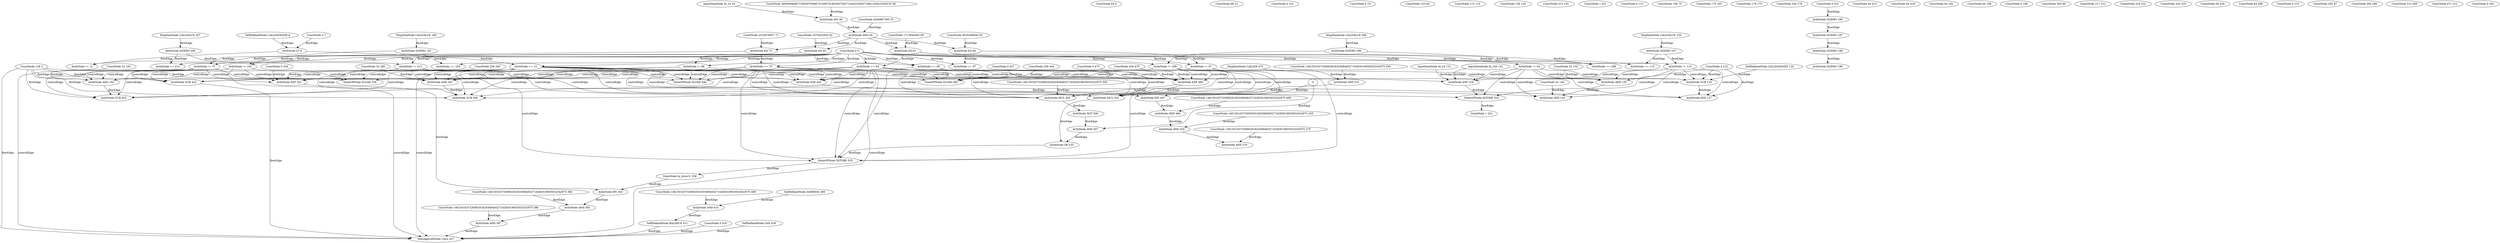strict digraph  {
"ConstNode 128 2" [count=1];
"ConstNode 64 4" [count=2];
"ConstNode 4 7" [count=3];
"ArithNode LT 9" [count=4];
"ConstNode 98 12" [count=5];
"ConstNode 0 0" [count=6];
"ArithNode != 12" [count=7];
"ArithNode == 12" [count=8];
"ConstNode 0 101" [count=9];
"SelfDefinedNode CALLDATASIZE 8";
"ConstNode 0 15" [count=10];
"InputDataNode Id_10 16" [count=11];
"ConstNode 26959946667150639794667015087019630673637144422540572481103610249216 46" [count=12];
"ArithNode DIV 48" [count=13];
"ConstNode 4294967295 53" [count=14];
"ArithNode AND 54" [count=15];
"ConstNode 1713944065 60" [count=16];
"ArithNode EQ 61" [count=17];
"ConstNode 103 64" [count=18];
"ConstNode 0 0" [count=19];
"ArithNode != 64" [count=20];
"ArithNode == 64" [count=21];
"MsgDataNode CALLVALUE 105" [count=22];
"ArithNode ISZERO 107" [count=23];
"ConstNode 115 110" [count=24];
"ConstNode 0 0" [count=25];
"ArithNode != 110" [count=26];
"ArithNode == 110" [count=27];
"ConstNode 156 120" [count=28];
"ConstNode 4 122" [count=29];
"ArithNode SUB 125" [count=30];
"ArithNode ADD 127" [count=31];
"InputDataNode Id_24 131" [count=32];
"ConstNode 32 134" [count=33];
"ArithNode ADD 135" [count=34];
"InputDataNode Id_336 141" [count=35];
"ConstNode 32 144" [count=36];
"ArithNode ADD 145" [count=37];
"ConstNode 315 155" [count=38];
"ArithNode EXP 319" [count=39];
"ConstNode 1 321" [count=40];
"StateNode 1 324" [count=41];
"StateOPNode SSTORE 324" [count=42];
"SelfDefinedNode CALLDATASIZE 124";
"ConstNode 0 113" [count=43];
"ConstNode 2319476957 71" [count=44];
"ArithNode EQ 72" [count=45];
"ConstNode 158 75" [count=46];
"ConstNode 0 0" [count=47];
"ArithNode != 75" [count=48];
"ArithNode == 75" [count=49];
"MsgDataNode CALLVALUE 160" [count=50];
"ArithNode ISZERO 162" [count=51];
"ConstNode 170 165" [count=52];
"ConstNode 0 0" [count=53];
"ArithNode != 165" [count=54];
"ArithNode == 165" [count=55];
"ConstNode 179 175" [count=56];
"ConstNode 328 178" [count=57];
"ConstNode 0 331" [count=58];
"ConstNode 0 334" [count=59];
"StateNode Ia_store-0- 336" [count=60];
"StateOPNode SLOAD 336" [count=61];
"ConstNode 256 340" [count=62];
"ArithNode EXP 341" [count=63];
"ArithNode DIV 343" [count=64];
"ConstNode 1461501637330902918203684832716283019655932542975 364" [count=65];
"ArithNode AND 365" [count=66];
"ConstNode 1461501637330902918203684832716283019655932542975 386" [count=67];
"ArithNode AND 387" [count=68];
"ConstNode 1461501637330902918203684832716283019655932542975 409" [count=69];
"ArithNode AND 410" [count=70];
"SelfDefinedNode BALANCE 411" [count=71];
"ConstNode 64 413" [count=72];
"ConstNode 0 416" [count=73];
"ConstNode 64 418" [count=74];
"ArithNode SUB 422" [count=75];
"MessageCallNode CALL 427" [count=76];
"ConstNode 64 182" [count=77];
"ArithNode ISZERO 186" [count=78];
"ArithNode ISZERO 187" [count=79];
"ArithNode ISZERO 188" [count=80];
"ArithNode ISZERO 189" [count=81];
"ConstNode 32 193" [count=82];
"ArithNode ADD 194" [count=83];
"ConstNode 64 199" [count=84];
"ArithNode SUB 203" [count=85];
"SelfDefinedNode ADDRESS 388";
"SelfDefinedNode GAS 426";
"ConstNode 0 168" [count=86];
"ConstNode 2376452955 82" [count=87];
"ArithNode EQ 83" [count=88];
"ConstNode 205 86" [count=89];
"ConstNode 0 0" [count=90];
"ArithNode != 86" [count=91];
"ArithNode == 86" [count=92];
"MsgDataNode CALLVALUE 207" [count=93];
"ArithNode ISZERO 209" [count=94];
"ConstNode 217 212" [count=95];
"ConstNode 0 0" [count=96];
"ArithNode != 212" [count=97];
"ArithNode == 212" [count=98];
"ConstNode 226 222" [count=99];
"ConstNode 434 225" [count=100];
"ConstNode 0 437" [count=101];
"StateOPNode SLOAD 440" [count=102];
"ConstNode 256 444" [count=103];
"ArithNode EXP 445" [count=104];
"ArithNode DIV 447" [count=105];
"ConstNode 1461501637330902918203684832716283019655932542975 468" [count=106];
"ArithNode AND 469" [count=107];
"ConstNode 64 229" [count=108];
"ConstNode 1461501637330902918203684832716283019655932542975 253" [count=109];
"ArithNode AND 254" [count=110];
"ConstNode 1461501637330902918203684832716283019655932542975 275" [count=111];
"ArithNode AND 276" [count=112];
"ConstNode 32 280" [count=113];
"ArithNode ADD 281" [count=114];
"ConstNode 64 286" [count=115];
"ArithNode SUB 290" [count=116];
0;
"ConstNode 0 215" [count=117];
"ConstNode 4035266650 93" [count=118];
"ArithNode EQ 94" [count=119];
"ConstNode 292 97" [count=120];
"ConstNode 0 0" [count=121];
"ArithNode != 97" [count=122];
"ArithNode == 97" [count=123];
"MsgDataNode CALLVALUE 294" [count=124];
"ArithNode ISZERO 296" [count=125];
"ConstNode 304 299" [count=126];
"ConstNode 0 0" [count=127];
"ArithNode != 299" [count=128];
"ArithNode == 299" [count=129];
"ConstNode 313 309" [count=130];
"ConstNode 471 312" [count=131];
"MsgDataNode CALLER 473" [count=132];
"ConstNode 0 475" [count=133];
"ConstNode 256 479" [count=134];
"ArithNode EXP 480" [count=135];
"StateOPNode SLOAD 482" [count=136];
"ConstNode 1461501637330902918203684832716283019655932542975 504" [count=137];
"ArithNode MUL 505" [count=138];
"ArithNode NOT 506" [count=139];
"ArithNode AND 507" [count=140];
"ConstNode 1461501637330902918203684832716283019655932542975 530" [count=141];
"ArithNode AND 531" [count=142];
"ArithNode MUL 532" [count=143];
"ArithNode OR 533" [count=144];
"StateOPNode SSTORE 535" [count=145];
"ConstNode 0 302" [count=146];
"ConstNode 0 101" [count=147];
"ConstNode 128 2" -> "ArithNode SUB 422"  [branchList="['branch_4', 'branch_4']", label=flowEdge];
"ConstNode 128 2" -> "MessageCallNode CALL 427"  [branchList="['branch_4', 'branch_4']", label=flowEdge];
"ConstNode 128 2" -> "ArithNode ADD 194"  [branchList="['branch_4']", label=flowEdge];
"ConstNode 128 2" -> "ArithNode SUB 203"  [branchList="['branch_4']", label=flowEdge];
"ConstNode 128 2" -> "ArithNode ADD 281"  [branchList="['branch_6']", label=flowEdge];
"ConstNode 128 2" -> "ArithNode SUB 290"  [branchList="['branch_6']", label=flowEdge];
"ConstNode 4 7" -> "ArithNode LT 9"  [branchList="['branch_1', 'branch_2', 'branch_3', 'branch_4', 'branch_5', 'branch_6', 'branch_7', 'branch_8', 'branch_9', 'branch_10']", label=flowEdge];
"ArithNode LT 9" -> "ArithNode == 12"  [branchList="['branch_1', 'branch_2', 'branch_3', 'branch_4', 'branch_5', 'branch_6', 'branch_7', 'branch_8', 'branch_9', 'branch_10']", label=flowEdge];
"ArithNode LT 9" -> "ArithNode != 12"  [branchList="['branch_1', 'branch_2', 'branch_3', 'branch_4', 'branch_5', 'branch_6', 'branch_7', 'branch_8', 'branch_9', 'branch_10']", label=flowEdge];
"ConstNode 0 0" -> "ArithNode == 12"  [branchList="['branch_1', 'branch_2', 'branch_3', 'branch_4', 'branch_5', 'branch_6', 'branch_7', 'branch_8', 'branch_9', 'branch_10']", label=flowEdge];
"ConstNode 0 0" -> "ArithNode != 12"  [branchList="['branch_1', 'branch_2', 'branch_3', 'branch_4', 'branch_5', 'branch_6', 'branch_7', 'branch_8', 'branch_9', 'branch_10']", label=flowEdge];
"ArithNode == 12" -> "ArithNode SUB 125"  [branchList="['branch_2']", label=controlEdge];
"ArithNode == 12" -> "ArithNode ADD 127"  [branchList="['branch_2']", label=controlEdge];
"ArithNode == 12" -> "ArithNode ADD 135"  [branchList="['branch_2']", label=controlEdge];
"ArithNode == 12" -> "ArithNode ADD 145"  [branchList="['branch_2']", label=controlEdge];
"ArithNode == 12" -> "ArithNode EXP 319"  [branchList="['branch_2']", label=controlEdge];
"ArithNode == 12" -> "StateOPNode SSTORE 324"  [branchList="['branch_2']", label=controlEdge];
"ArithNode == 12" -> "StateOPNode SLOAD 336"  [branchList="['branch_4']", label=controlEdge];
"ArithNode == 12" -> "ArithNode EXP 341"  [branchList="['branch_4']", label=controlEdge];
"ArithNode == 12" -> "ArithNode SUB 422"  [branchList="['branch_4']", label=controlEdge];
"ArithNode == 12" -> "MessageCallNode CALL 427"  [branchList="['branch_4']", label=controlEdge];
"ArithNode == 12" -> "ArithNode ADD 194"  [branchList="['branch_4']", label=controlEdge];
"ArithNode == 12" -> "ArithNode SUB 203"  [branchList="['branch_4']", label=controlEdge];
"ArithNode == 12" -> "StateOPNode SLOAD 440"  [branchList="['branch_6']", label=controlEdge];
"ArithNode == 12" -> "ArithNode EXP 445"  [branchList="['branch_6']", label=controlEdge];
"ArithNode == 12" -> "ArithNode ADD 281"  [branchList="['branch_6']", label=controlEdge];
"ArithNode == 12" -> "ArithNode SUB 290"  [branchList="['branch_6']", label=controlEdge];
"ArithNode == 12" -> "ArithNode EXP 480"  [branchList="['branch_8']", label=controlEdge];
"ArithNode == 12" -> "StateOPNode SLOAD 482"  [branchList="['branch_8']", label=controlEdge];
"ArithNode == 12" -> "ArithNode MUL 505"  [branchList="['branch_8']", label=controlEdge];
"ArithNode == 12" -> "ArithNode MUL 532"  [branchList="['branch_8']", label=controlEdge];
"ArithNode == 12" -> "StateOPNode SSTORE 535"  [branchList="['branch_8']", label=controlEdge];
"SelfDefinedNode CALLDATASIZE 8" -> "ArithNode LT 9"  [branchList="['branch_1', 'branch_2', 'branch_3', 'branch_4', 'branch_5', 'branch_6', 'branch_7', 'branch_8', 'branch_9', 'branch_10']", label=flowEdge];
"InputDataNode Id_10 16" -> "ArithNode DIV 48"  [branchList="['branch_2', 'branch_3', 'branch_4', 'branch_5', 'branch_6', 'branch_7', 'branch_8', 'branch_9', 'branch_10']", label=flowEdge];
"ConstNode 26959946667150639794667015087019630673637144422540572481103610249216 46" -> "ArithNode DIV 48"  [branchList="['branch_2', 'branch_3', 'branch_4', 'branch_5', 'branch_6', 'branch_7', 'branch_8', 'branch_9', 'branch_10']", label=flowEdge];
"ArithNode DIV 48" -> "ArithNode AND 54"  [branchList="['branch_2', 'branch_3', 'branch_4', 'branch_5', 'branch_6', 'branch_7', 'branch_8', 'branch_9', 'branch_10']", label=flowEdge];
"ConstNode 4294967295 53" -> "ArithNode AND 54"  [branchList="['branch_2', 'branch_3', 'branch_4', 'branch_5', 'branch_6', 'branch_7', 'branch_8', 'branch_9', 'branch_10']", label=flowEdge];
"ArithNode AND 54" -> "ArithNode EQ 61"  [branchList="['branch_2', 'branch_3', 'branch_4', 'branch_5', 'branch_6', 'branch_7', 'branch_8', 'branch_9', 'branch_10']", label=flowEdge];
"ArithNode AND 54" -> "ArithNode EQ 72"  [branchList="['branch_4', 'branch_5', 'branch_6', 'branch_7', 'branch_8', 'branch_9', 'branch_10']", label=flowEdge];
"ArithNode AND 54" -> "ArithNode EQ 83"  [branchList="['branch_6', 'branch_7', 'branch_8', 'branch_9', 'branch_10']", label=flowEdge];
"ArithNode AND 54" -> "ArithNode EQ 94"  [branchList="['branch_8', 'branch_9', 'branch_10']", label=flowEdge];
"ConstNode 1713944065 60" -> "ArithNode EQ 61"  [branchList="['branch_2', 'branch_3', 'branch_4', 'branch_5', 'branch_6', 'branch_7', 'branch_8', 'branch_9', 'branch_10']", label=flowEdge];
"ArithNode EQ 61" -> "ArithNode == 64"  [branchList="['branch_2', 'branch_3', 'branch_4', 'branch_5', 'branch_6', 'branch_7', 'branch_8', 'branch_9', 'branch_10']", label=flowEdge];
"ArithNode EQ 61" -> "ArithNode != 64"  [branchList="['branch_2', 'branch_3', 'branch_4', 'branch_5', 'branch_6', 'branch_7', 'branch_8', 'branch_9', 'branch_10']", label=flowEdge];
"ConstNode 0 0" -> "ArithNode == 64"  [branchList="['branch_2', 'branch_3', 'branch_4', 'branch_5', 'branch_6', 'branch_7', 'branch_8', 'branch_9', 'branch_10']", label=flowEdge];
"ConstNode 0 0" -> "ArithNode != 64"  [branchList="['branch_2', 'branch_3', 'branch_4', 'branch_5', 'branch_6', 'branch_7', 'branch_8', 'branch_9', 'branch_10']", label=flowEdge];
"ArithNode != 64" -> "ArithNode SUB 125"  [branchList="['branch_2']", label=controlEdge];
"ArithNode != 64" -> "ArithNode ADD 127"  [branchList="['branch_2']", label=controlEdge];
"ArithNode != 64" -> "ArithNode ADD 135"  [branchList="['branch_2']", label=controlEdge];
"ArithNode != 64" -> "ArithNode ADD 145"  [branchList="['branch_2']", label=controlEdge];
"ArithNode != 64" -> "ArithNode EXP 319"  [branchList="['branch_2']", label=controlEdge];
"ArithNode != 64" -> "StateOPNode SSTORE 324"  [branchList="['branch_2']", label=controlEdge];
"ArithNode == 64" -> "StateOPNode SLOAD 336"  [branchList="['branch_4']", label=controlEdge];
"ArithNode == 64" -> "ArithNode EXP 341"  [branchList="['branch_4']", label=controlEdge];
"ArithNode == 64" -> "ArithNode SUB 422"  [branchList="['branch_4']", label=controlEdge];
"ArithNode == 64" -> "MessageCallNode CALL 427"  [branchList="['branch_4']", label=controlEdge];
"ArithNode == 64" -> "ArithNode ADD 194"  [branchList="['branch_4']", label=controlEdge];
"ArithNode == 64" -> "ArithNode SUB 203"  [branchList="['branch_4']", label=controlEdge];
"ArithNode == 64" -> "StateOPNode SLOAD 440"  [branchList="['branch_6']", label=controlEdge];
"ArithNode == 64" -> "ArithNode EXP 445"  [branchList="['branch_6']", label=controlEdge];
"ArithNode == 64" -> "ArithNode ADD 281"  [branchList="['branch_6']", label=controlEdge];
"ArithNode == 64" -> "ArithNode SUB 290"  [branchList="['branch_6']", label=controlEdge];
"ArithNode == 64" -> "ArithNode EXP 480"  [branchList="['branch_8']", label=controlEdge];
"ArithNode == 64" -> "StateOPNode SLOAD 482"  [branchList="['branch_8']", label=controlEdge];
"ArithNode == 64" -> "ArithNode MUL 505"  [branchList="['branch_8']", label=controlEdge];
"ArithNode == 64" -> "ArithNode MUL 532"  [branchList="['branch_8']", label=controlEdge];
"ArithNode == 64" -> "StateOPNode SSTORE 535"  [branchList="['branch_8']", label=controlEdge];
"MsgDataNode CALLVALUE 105" -> "ArithNode ISZERO 107"  [branchList="['branch_2', 'branch_2', 'branch_3', 'branch_3']", label=flowEdge];
"ArithNode ISZERO 107" -> "ArithNode == 110"  [branchList="['branch_2', 'branch_3']", label=flowEdge];
"ArithNode ISZERO 107" -> "ArithNode != 110"  [branchList="['branch_2', 'branch_3']", label=flowEdge];
"ConstNode 0 0" -> "ArithNode == 110"  [branchList="['branch_2', 'branch_3']", label=flowEdge];
"ConstNode 0 0" -> "ArithNode != 110"  [branchList="['branch_2', 'branch_3']", label=flowEdge];
"ArithNode != 110" -> "ArithNode SUB 125"  [branchList="['branch_2']", label=controlEdge];
"ArithNode != 110" -> "ArithNode ADD 127"  [branchList="['branch_2']", label=controlEdge];
"ArithNode != 110" -> "ArithNode ADD 135"  [branchList="['branch_2']", label=controlEdge];
"ArithNode != 110" -> "ArithNode ADD 145"  [branchList="['branch_2']", label=controlEdge];
"ArithNode != 110" -> "ArithNode EXP 319"  [branchList="['branch_2']", label=controlEdge];
"ArithNode != 110" -> "StateOPNode SSTORE 324"  [branchList="['branch_2']", label=controlEdge];
"ConstNode 4 122" -> "ArithNode SUB 125"  [branchList="['branch_2']", label=flowEdge];
"ConstNode 4 122" -> "ArithNode ADD 127"  [branchList="['branch_2']", label=flowEdge];
"ConstNode 4 122" -> "ArithNode ADD 135"  [branchList="['branch_2']", label=flowEdge];
"ArithNode SUB 125" -> "ArithNode ADD 127"  [branchList="['branch_2']", label=flowEdge];
"InputDataNode Id_24 131" -> "ArithNode EXP 319"  [branchList="['branch_2']", label=flowEdge];
"ConstNode 32 134" -> "ArithNode ADD 135"  [branchList="['branch_2']", label=flowEdge];
"ArithNode ADD 135" -> "ArithNode ADD 145"  [branchList="['branch_2']", label=flowEdge];
"InputDataNode Id_336 141" -> "ArithNode EXP 319"  [branchList="['branch_2']", label=flowEdge];
"ConstNode 32 144" -> "ArithNode ADD 145"  [branchList="['branch_2']", label=flowEdge];
"ArithNode EXP 319" -> "StateOPNode SSTORE 324"  [branchList="['branch_2']", label=flowEdge];
"StateOPNode SSTORE 324" -> "StateNode 1 324"  [branchList="['branch_2']", label=flowEdge];
"SelfDefinedNode CALLDATASIZE 124" -> "ArithNode SUB 125"  [branchList="['branch_2']", label=flowEdge];
"ConstNode 2319476957 71" -> "ArithNode EQ 72"  [branchList="['branch_4', 'branch_5', 'branch_6', 'branch_7', 'branch_8', 'branch_9', 'branch_10']", label=flowEdge];
"ArithNode EQ 72" -> "ArithNode == 75"  [branchList="['branch_4', 'branch_5', 'branch_6', 'branch_7', 'branch_8', 'branch_9', 'branch_10']", label=flowEdge];
"ArithNode EQ 72" -> "ArithNode != 75"  [branchList="['branch_4', 'branch_5', 'branch_6', 'branch_7', 'branch_8', 'branch_9', 'branch_10']", label=flowEdge];
"ConstNode 0 0" -> "ArithNode == 75"  [branchList="['branch_4', 'branch_5', 'branch_6', 'branch_7', 'branch_8', 'branch_9', 'branch_10']", label=flowEdge];
"ConstNode 0 0" -> "ArithNode != 75"  [branchList="['branch_4', 'branch_5', 'branch_6', 'branch_7', 'branch_8', 'branch_9', 'branch_10']", label=flowEdge];
"ArithNode != 75" -> "StateOPNode SLOAD 336"  [branchList="['branch_4']", label=controlEdge];
"ArithNode != 75" -> "ArithNode EXP 341"  [branchList="['branch_4']", label=controlEdge];
"ArithNode != 75" -> "ArithNode SUB 422"  [branchList="['branch_4']", label=controlEdge];
"ArithNode != 75" -> "MessageCallNode CALL 427"  [branchList="['branch_4']", label=controlEdge];
"ArithNode != 75" -> "ArithNode ADD 194"  [branchList="['branch_4']", label=controlEdge];
"ArithNode != 75" -> "ArithNode SUB 203"  [branchList="['branch_4']", label=controlEdge];
"ArithNode == 75" -> "StateOPNode SLOAD 440"  [branchList="['branch_6']", label=controlEdge];
"ArithNode == 75" -> "ArithNode EXP 445"  [branchList="['branch_6']", label=controlEdge];
"ArithNode == 75" -> "ArithNode ADD 281"  [branchList="['branch_6']", label=controlEdge];
"ArithNode == 75" -> "ArithNode SUB 290"  [branchList="['branch_6']", label=controlEdge];
"ArithNode == 75" -> "ArithNode EXP 480"  [branchList="['branch_8']", label=controlEdge];
"ArithNode == 75" -> "StateOPNode SLOAD 482"  [branchList="['branch_8']", label=controlEdge];
"ArithNode == 75" -> "ArithNode MUL 505"  [branchList="['branch_8']", label=controlEdge];
"ArithNode == 75" -> "ArithNode MUL 532"  [branchList="['branch_8']", label=controlEdge];
"ArithNode == 75" -> "StateOPNode SSTORE 535"  [branchList="['branch_8']", label=controlEdge];
"MsgDataNode CALLVALUE 160" -> "ArithNode ISZERO 162"  [branchList="['branch_4', 'branch_4', 'branch_5', 'branch_5']", label=flowEdge];
"ArithNode ISZERO 162" -> "ArithNode == 165"  [branchList="['branch_4', 'branch_5']", label=flowEdge];
"ArithNode ISZERO 162" -> "ArithNode != 165"  [branchList="['branch_4', 'branch_5']", label=flowEdge];
"ConstNode 0 0" -> "ArithNode == 165"  [branchList="['branch_4', 'branch_5']", label=flowEdge];
"ConstNode 0 0" -> "ArithNode != 165"  [branchList="['branch_4', 'branch_5']", label=flowEdge];
"ArithNode != 165" -> "StateOPNode SLOAD 336"  [branchList="['branch_4']", label=controlEdge];
"ArithNode != 165" -> "ArithNode EXP 341"  [branchList="['branch_4']", label=controlEdge];
"ArithNode != 165" -> "ArithNode SUB 422"  [branchList="['branch_4']", label=controlEdge];
"ArithNode != 165" -> "MessageCallNode CALL 427"  [branchList="['branch_4']", label=controlEdge];
"ArithNode != 165" -> "ArithNode ADD 194"  [branchList="['branch_4']", label=controlEdge];
"ArithNode != 165" -> "ArithNode SUB 203"  [branchList="['branch_4']", label=controlEdge];
"ConstNode 0 331" -> "ArithNode ISZERO 186"  [branchList="['branch_4', 'branch_4']", label=flowEdge];
"ConstNode 0 334" -> "ArithNode EXP 341"  [branchList="['branch_4']", label=flowEdge];
"StateNode Ia_store-0- 336" -> "ArithNode DIV 343"  [branchList="['branch_4']", label=flowEdge];
"ConstNode 256 340" -> "ArithNode EXP 341"  [branchList="['branch_4']", label=flowEdge];
"ArithNode EXP 341" -> "ArithNode DIV 343"  [branchList="['branch_4']", label=flowEdge];
"ArithNode DIV 343" -> "ArithNode AND 365"  [branchList="['branch_4']", label=flowEdge];
"ConstNode 1461501637330902918203684832716283019655932542975 364" -> "ArithNode AND 365"  [branchList="['branch_4']", label=flowEdge];
"ArithNode AND 365" -> "ArithNode AND 387"  [branchList="['branch_4']", label=flowEdge];
"ConstNode 1461501637330902918203684832716283019655932542975 386" -> "ArithNode AND 387"  [branchList="['branch_4']", label=flowEdge];
"ArithNode AND 387" -> "MessageCallNode CALL 427"  [branchList="['branch_4']", label=flowEdge];
"ConstNode 1461501637330902918203684832716283019655932542975 409" -> "ArithNode AND 410"  [branchList="['branch_4']", label=flowEdge];
"ArithNode AND 410" -> "SelfDefinedNode BALANCE 411"  [branchList="['branch_4']", label=flowEdge];
"SelfDefinedNode BALANCE 411" -> "MessageCallNode CALL 427"  [branchList="['branch_4']", label=flowEdge];
"ConstNode 0 416" -> "MessageCallNode CALL 427"  [branchList="['branch_4']", label=flowEdge];
"ArithNode SUB 422" -> "MessageCallNode CALL 427"  [branchList="['branch_4']", label=flowEdge];
"ArithNode ISZERO 186" -> "ArithNode ISZERO 187"  [branchList="['branch_4', 'branch_4']", label=flowEdge];
"ArithNode ISZERO 187" -> "ArithNode ISZERO 188"  [branchList="['branch_4', 'branch_4']", label=flowEdge];
"ArithNode ISZERO 188" -> "ArithNode ISZERO 189"  [branchList="['branch_4', 'branch_4']", label=flowEdge];
"ConstNode 32 193" -> "ArithNode ADD 194"  [branchList="['branch_4']", label=flowEdge];
"ArithNode ADD 194" -> "ArithNode SUB 203"  [branchList="['branch_4']", label=flowEdge];
"SelfDefinedNode ADDRESS 388" -> "ArithNode AND 410"  [branchList="['branch_4']", label=flowEdge];
"SelfDefinedNode GAS 426" -> "MessageCallNode CALL 427"  [branchList="['branch_4']", label=flowEdge];
"ConstNode 2376452955 82" -> "ArithNode EQ 83"  [branchList="['branch_6', 'branch_7', 'branch_8', 'branch_9', 'branch_10']", label=flowEdge];
"ArithNode EQ 83" -> "ArithNode == 86"  [branchList="['branch_6', 'branch_7', 'branch_8', 'branch_9', 'branch_10']", label=flowEdge];
"ArithNode EQ 83" -> "ArithNode != 86"  [branchList="['branch_6', 'branch_7', 'branch_8', 'branch_9', 'branch_10']", label=flowEdge];
"ConstNode 0 0" -> "ArithNode == 86"  [branchList="['branch_6', 'branch_7', 'branch_8', 'branch_9', 'branch_10']", label=flowEdge];
"ConstNode 0 0" -> "ArithNode != 86"  [branchList="['branch_6', 'branch_7', 'branch_8', 'branch_9', 'branch_10']", label=flowEdge];
"ArithNode != 86" -> "StateOPNode SLOAD 440"  [branchList="['branch_6']", label=controlEdge];
"ArithNode != 86" -> "ArithNode EXP 445"  [branchList="['branch_6']", label=controlEdge];
"ArithNode != 86" -> "ArithNode ADD 281"  [branchList="['branch_6']", label=controlEdge];
"ArithNode != 86" -> "ArithNode SUB 290"  [branchList="['branch_6']", label=controlEdge];
"ArithNode == 86" -> "ArithNode EXP 480"  [branchList="['branch_8']", label=controlEdge];
"ArithNode == 86" -> "StateOPNode SLOAD 482"  [branchList="['branch_8']", label=controlEdge];
"ArithNode == 86" -> "ArithNode MUL 505"  [branchList="['branch_8']", label=controlEdge];
"ArithNode == 86" -> "ArithNode MUL 532"  [branchList="['branch_8']", label=controlEdge];
"ArithNode == 86" -> "StateOPNode SSTORE 535"  [branchList="['branch_8']", label=controlEdge];
"MsgDataNode CALLVALUE 207" -> "ArithNode ISZERO 209"  [branchList="['branch_6', 'branch_6', 'branch_7', 'branch_7']", label=flowEdge];
"ArithNode ISZERO 209" -> "ArithNode == 212"  [branchList="['branch_6', 'branch_7']", label=flowEdge];
"ArithNode ISZERO 209" -> "ArithNode != 212"  [branchList="['branch_6', 'branch_7']", label=flowEdge];
"ConstNode 0 0" -> "ArithNode == 212"  [branchList="['branch_6', 'branch_7']", label=flowEdge];
"ConstNode 0 0" -> "ArithNode != 212"  [branchList="['branch_6', 'branch_7']", label=flowEdge];
"ArithNode != 212" -> "StateOPNode SLOAD 440"  [branchList="['branch_6']", label=controlEdge];
"ArithNode != 212" -> "ArithNode EXP 445"  [branchList="['branch_6']", label=controlEdge];
"ArithNode != 212" -> "ArithNode ADD 281"  [branchList="['branch_6']", label=controlEdge];
"ArithNode != 212" -> "ArithNode SUB 290"  [branchList="['branch_6']", label=controlEdge];
"ConstNode 0 437" -> "ArithNode EXP 445"  [branchList="['branch_6']", label=flowEdge];
"ConstNode 256 444" -> "ArithNode EXP 445"  [branchList="['branch_6']", label=flowEdge];
"ArithNode EXP 445" -> "ArithNode DIV 447"  [branchList="['branch_6']", label=flowEdge];
"ArithNode DIV 447" -> "ArithNode AND 469"  [branchList="['branch_6']", label=flowEdge];
"ConstNode 1461501637330902918203684832716283019655932542975 468" -> "ArithNode AND 469"  [branchList="['branch_6']", label=flowEdge];
"ArithNode AND 469" -> "ArithNode AND 254"  [branchList="['branch_6']", label=flowEdge];
"ConstNode 1461501637330902918203684832716283019655932542975 253" -> "ArithNode AND 254"  [branchList="['branch_6']", label=flowEdge];
"ArithNode AND 254" -> "ArithNode AND 276"  [branchList="['branch_6']", label=flowEdge];
"ConstNode 1461501637330902918203684832716283019655932542975 275" -> "ArithNode AND 276"  [branchList="['branch_6']", label=flowEdge];
"ConstNode 32 280" -> "ArithNode ADD 281"  [branchList="['branch_6']", label=flowEdge];
"ArithNode ADD 281" -> "ArithNode SUB 290"  [branchList="['branch_6']", label=flowEdge];
0 -> "ArithNode DIV 447"  [branchList="['branch_6']", label=flowEdge];
0 -> "ArithNode AND 507"  [branchList="['branch_8']", label=flowEdge];
"ConstNode 4035266650 93" -> "ArithNode EQ 94"  [branchList="['branch_8', 'branch_9', 'branch_10']", label=flowEdge];
"ArithNode EQ 94" -> "ArithNode == 97"  [branchList="['branch_8', 'branch_9', 'branch_10']", label=flowEdge];
"ArithNode EQ 94" -> "ArithNode != 97"  [branchList="['branch_8', 'branch_9', 'branch_10']", label=flowEdge];
"ConstNode 0 0" -> "ArithNode == 97"  [branchList="['branch_8', 'branch_9', 'branch_10']", label=flowEdge];
"ConstNode 0 0" -> "ArithNode != 97"  [branchList="['branch_8', 'branch_9', 'branch_10']", label=flowEdge];
"ArithNode != 97" -> "ArithNode EXP 480"  [branchList="['branch_8']", label=controlEdge];
"ArithNode != 97" -> "StateOPNode SLOAD 482"  [branchList="['branch_8']", label=controlEdge];
"ArithNode != 97" -> "ArithNode MUL 505"  [branchList="['branch_8']", label=controlEdge];
"ArithNode != 97" -> "ArithNode MUL 532"  [branchList="['branch_8']", label=controlEdge];
"ArithNode != 97" -> "StateOPNode SSTORE 535"  [branchList="['branch_8']", label=controlEdge];
"MsgDataNode CALLVALUE 294" -> "ArithNode ISZERO 296"  [branchList="['branch_8', 'branch_8', 'branch_9', 'branch_9']", label=flowEdge];
"ArithNode ISZERO 296" -> "ArithNode == 299"  [branchList="['branch_8', 'branch_9']", label=flowEdge];
"ArithNode ISZERO 296" -> "ArithNode != 299"  [branchList="['branch_8', 'branch_9']", label=flowEdge];
"ConstNode 0 0" -> "ArithNode == 299"  [branchList="['branch_8', 'branch_9']", label=flowEdge];
"ConstNode 0 0" -> "ArithNode != 299"  [branchList="['branch_8', 'branch_9']", label=flowEdge];
"ArithNode != 299" -> "ArithNode EXP 480"  [branchList="['branch_8']", label=controlEdge];
"ArithNode != 299" -> "StateOPNode SLOAD 482"  [branchList="['branch_8']", label=controlEdge];
"ArithNode != 299" -> "ArithNode MUL 505"  [branchList="['branch_8']", label=controlEdge];
"ArithNode != 299" -> "ArithNode MUL 532"  [branchList="['branch_8']", label=controlEdge];
"ArithNode != 299" -> "StateOPNode SSTORE 535"  [branchList="['branch_8']", label=controlEdge];
"MsgDataNode CALLER 473" -> "ArithNode AND 531"  [branchList="['branch_8']", label=flowEdge];
"ConstNode 0 475" -> "ArithNode EXP 480"  [branchList="['branch_8']", label=flowEdge];
"ConstNode 256 479" -> "ArithNode EXP 480"  [branchList="['branch_8']", label=flowEdge];
"ArithNode EXP 480" -> "ArithNode MUL 505"  [branchList="['branch_8']", label=flowEdge];
"ArithNode EXP 480" -> "ArithNode MUL 532"  [branchList="['branch_8']", label=flowEdge];
"ConstNode 1461501637330902918203684832716283019655932542975 504" -> "ArithNode MUL 505"  [branchList="['branch_8']", label=flowEdge];
"ArithNode MUL 505" -> "ArithNode NOT 506"  [branchList="['branch_8', 'branch_8']", label=flowEdge];
"ArithNode NOT 506" -> "ArithNode AND 507"  [branchList="['branch_8']", label=flowEdge];
"ArithNode AND 507" -> "ArithNode OR 533"  [branchList="['branch_8']", label=flowEdge];
"ConstNode 1461501637330902918203684832716283019655932542975 530" -> "ArithNode AND 531"  [branchList="['branch_8']", label=flowEdge];
"ArithNode AND 531" -> "ArithNode MUL 532"  [branchList="['branch_8']", label=flowEdge];
"ArithNode MUL 532" -> "ArithNode OR 533"  [branchList="['branch_8']", label=flowEdge];
"ArithNode OR 533" -> "StateOPNode SSTORE 535"  [branchList="['branch_8']", label=flowEdge];
"StateOPNode SSTORE 535" -> "StateNode Ia_store-0- 336"  [branchList="['branch_8']", label=flowEdge];
}
